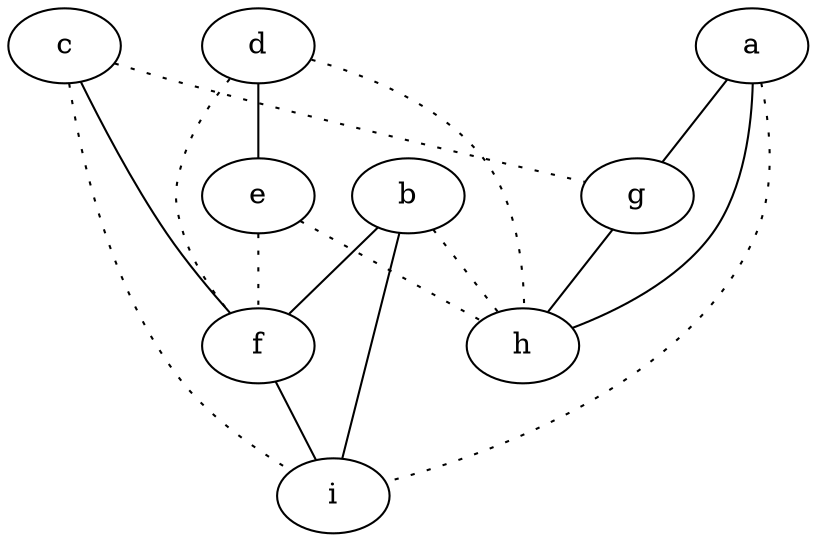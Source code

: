 graph {
a -- g;
a -- h;
a -- i [style=dotted];
b -- f;
b -- h [style=dotted];
b -- i;
c -- f;
c -- g [style=dotted];
c -- i [style=dotted];
d -- e;
d -- f [style=dotted];
d -- h [style=dotted];
e -- f [style=dotted];
e -- h [style=dotted];
f -- i;
g -- h;
}
